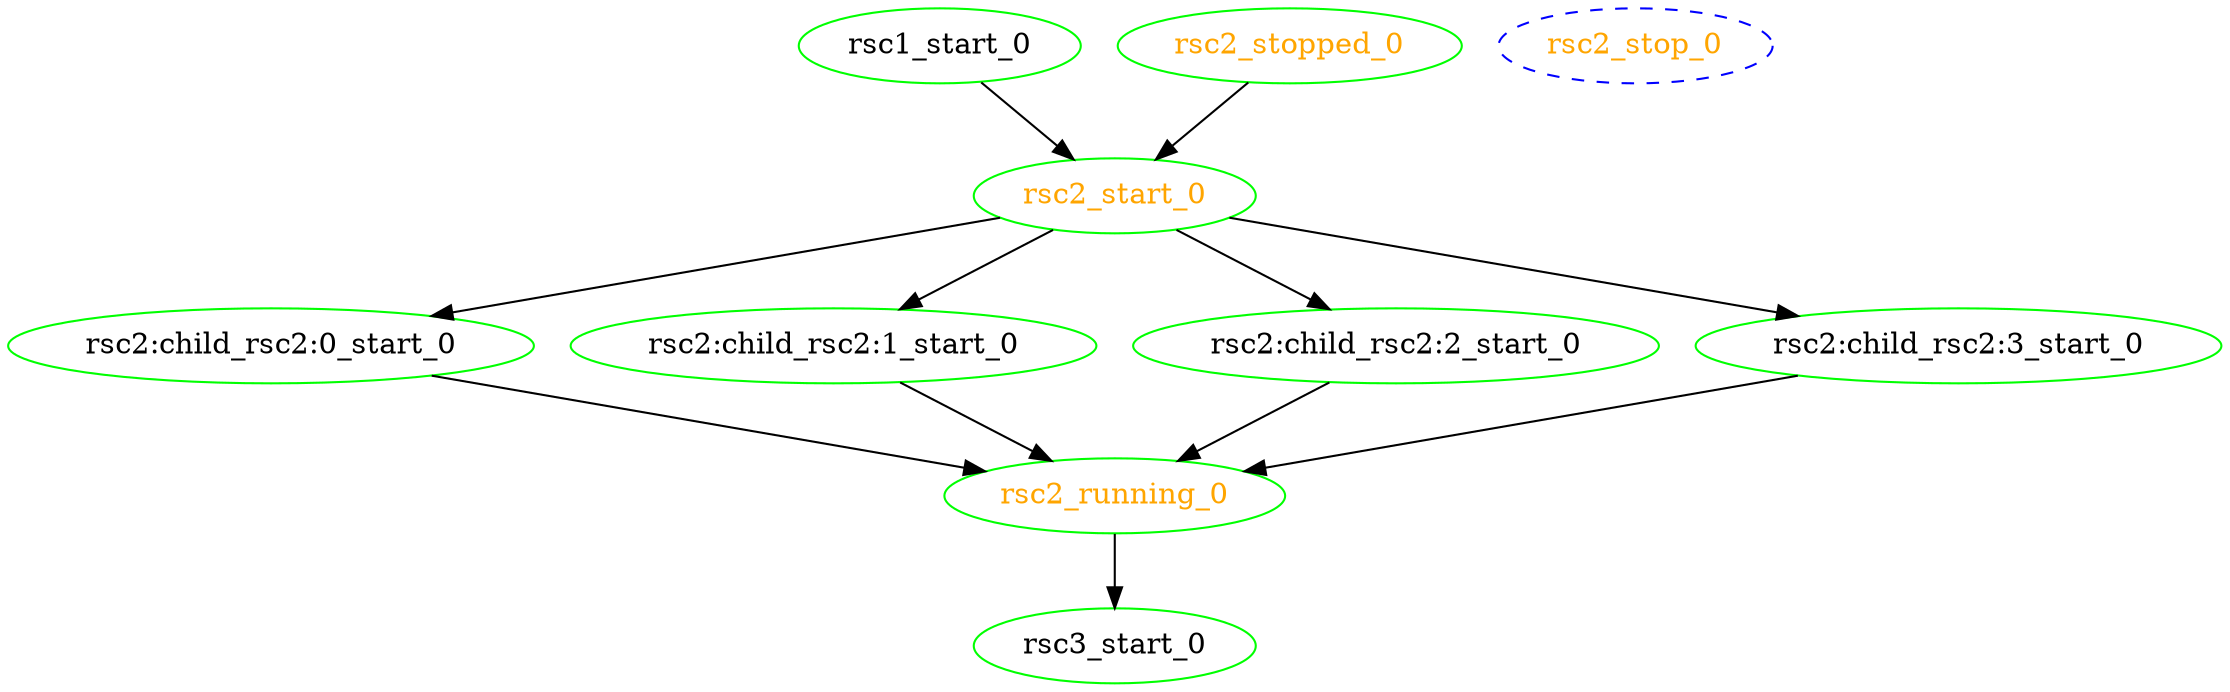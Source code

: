 digraph "g" {
	size = "30,30"
"rsc1_start_0" [ tooltip="node1" color="green" fontcolor="black" ]
"rsc2:child_rsc2:0_start_0" [ tooltip="node2" color="green" fontcolor="black" ]
"rsc2:child_rsc2:1_start_0" [ tooltip="node1" color="green" fontcolor="black" ]
"rsc2:child_rsc2:2_start_0" [ tooltip="node2" color="green" fontcolor="black" ]
"rsc2:child_rsc2:3_start_0" [ tooltip="node1" color="green" fontcolor="black" ]
"rsc2_start_0" [ tooltip="" color="green" fontcolor="orange" ]
"rsc2_running_0" [ tooltip="" color="green" fontcolor="orange" ]
"rsc2_stop_0" [ style="dashed" color="blue" fontcolor="orange" ]
"rsc2_stopped_0" [ tooltip="" color="green" fontcolor="orange" ]
"rsc3_start_0" [ tooltip="node2" color="green" fontcolor="black" ]
"rsc2_start_0" -> "rsc2:child_rsc2:0_start_0"
"rsc2_start_0" -> "rsc2:child_rsc2:1_start_0"
"rsc2_start_0" -> "rsc2:child_rsc2:2_start_0"
"rsc2_start_0" -> "rsc2:child_rsc2:3_start_0"
"rsc1_start_0" -> "rsc2_start_0"
"rsc2_stopped_0" -> "rsc2_start_0"
"rsc2:child_rsc2:0_start_0" -> "rsc2_running_0"
"rsc2:child_rsc2:1_start_0" -> "rsc2_running_0"
"rsc2:child_rsc2:2_start_0" -> "rsc2_running_0"
"rsc2:child_rsc2:3_start_0" -> "rsc2_running_0"
"rsc2_running_0" -> "rsc3_start_0"
}
